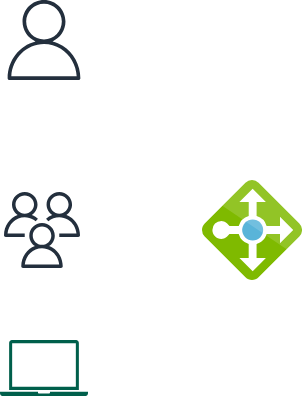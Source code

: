 <mxfile version="24.2.7" type="github">
  <diagram name="Page-1" id="WndDy0Rk9gtcwsY4eIUO">
    <mxGraphModel dx="704" dy="626" grid="1" gridSize="10" guides="1" tooltips="1" connect="1" arrows="1" fold="1" page="1" pageScale="1" pageWidth="827" pageHeight="1169" math="0" shadow="0">
      <root>
        <mxCell id="0" />
        <mxCell id="1" parent="0" />
        <mxCell id="xn9oXXonzTNrzWrAQW-Q-2" value="" style="sketch=0;outlineConnect=0;fontColor=#232F3E;gradientColor=none;fillColor=#232F3D;strokeColor=none;dashed=0;verticalLabelPosition=bottom;verticalAlign=top;align=center;html=1;fontSize=12;fontStyle=0;aspect=fixed;pointerEvents=1;shape=mxgraph.aws4.users;" vertex="1" parent="1">
          <mxGeometry x="71" y="336" width="38" height="38" as="geometry" />
        </mxCell>
        <mxCell id="xn9oXXonzTNrzWrAQW-Q-3" value="" style="sketch=0;outlineConnect=0;fontColor=#232F3E;gradientColor=none;fillColor=#232F3D;strokeColor=none;dashed=0;verticalLabelPosition=bottom;verticalAlign=top;align=center;html=1;fontSize=12;fontStyle=0;aspect=fixed;pointerEvents=1;shape=mxgraph.aws4.user;" vertex="1" parent="1">
          <mxGeometry x="71" y="240" width="40" height="40" as="geometry" />
        </mxCell>
        <mxCell id="xn9oXXonzTNrzWrAQW-Q-4" value="" style="sketch=0;pointerEvents=1;shadow=0;dashed=0;html=1;strokeColor=none;fillColor=#005F4B;labelPosition=center;verticalLabelPosition=bottom;verticalAlign=top;align=center;outlineConnect=0;shape=mxgraph.veeam2.laptop;" vertex="1" parent="1">
          <mxGeometry x="69" y="410" width="44" height="28" as="geometry" />
        </mxCell>
        <mxCell id="xn9oXXonzTNrzWrAQW-Q-5" value="" style="image;sketch=0;aspect=fixed;html=1;points=[];align=center;fontSize=12;image=img/lib/mscae/Load_Balancer_feature.svg;rotation=90;" vertex="1" parent="1">
          <mxGeometry x="170" y="330" width="50" height="50" as="geometry" />
        </mxCell>
      </root>
    </mxGraphModel>
  </diagram>
</mxfile>
